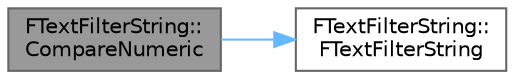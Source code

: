 digraph "FTextFilterString::CompareNumeric"
{
 // INTERACTIVE_SVG=YES
 // LATEX_PDF_SIZE
  bgcolor="transparent";
  edge [fontname=Helvetica,fontsize=10,labelfontname=Helvetica,labelfontsize=10];
  node [fontname=Helvetica,fontsize=10,shape=box,height=0.2,width=0.4];
  rankdir="LR";
  Node1 [id="Node000001",label="FTextFilterString::\lCompareNumeric",height=0.2,width=0.4,color="gray40", fillcolor="grey60", style="filled", fontcolor="black",tooltip="Compare this string against the other, converting them to numbers and using the comparison operator p..."];
  Node1 -> Node2 [id="edge1_Node000001_Node000002",color="steelblue1",style="solid",tooltip=" "];
  Node2 [id="Node000002",label="FTextFilterString::\lFTextFilterString",height=0.2,width=0.4,color="grey40", fillcolor="white", style="filled",URL="$d1/d89/classFTextFilterString.html#a661a5d6a8b1e6c65e53e26efdb55354c",tooltip="Default constructor."];
}
